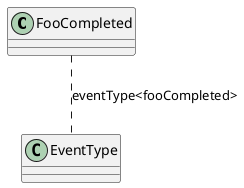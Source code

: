 @startuml FooCompleted / EventType Relationship

FooCompleted .. EventType: eventType<fooCompleted>

@enduml